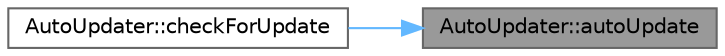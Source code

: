 digraph "AutoUpdater::autoUpdate"
{
 // LATEX_PDF_SIZE
  bgcolor="transparent";
  edge [fontname=Helvetica,fontsize=10,labelfontname=Helvetica,labelfontsize=10];
  node [fontname=Helvetica,fontsize=10,shape=box,height=0.2,width=0.4];
  rankdir="RL";
  Node1 [id="Node000001",label="AutoUpdater::autoUpdate",height=0.2,width=0.4,color="gray40", fillcolor="grey60", style="filled", fontcolor="black",tooltip="Download the new version and replace the current executable."];
  Node1 -> Node2 [id="edge1_Node000001_Node000002",dir="back",color="steelblue1",style="solid",tooltip=" "];
  Node2 [id="Node000002",label="AutoUpdater::checkForUpdate",height=0.2,width=0.4,color="grey40", fillcolor="white", style="filled",URL="$da/d03/class_auto_updater.html#addbef684fb89817493a5bbc81c8ef36a",tooltip="Check for updates in the NAS server."];
}
